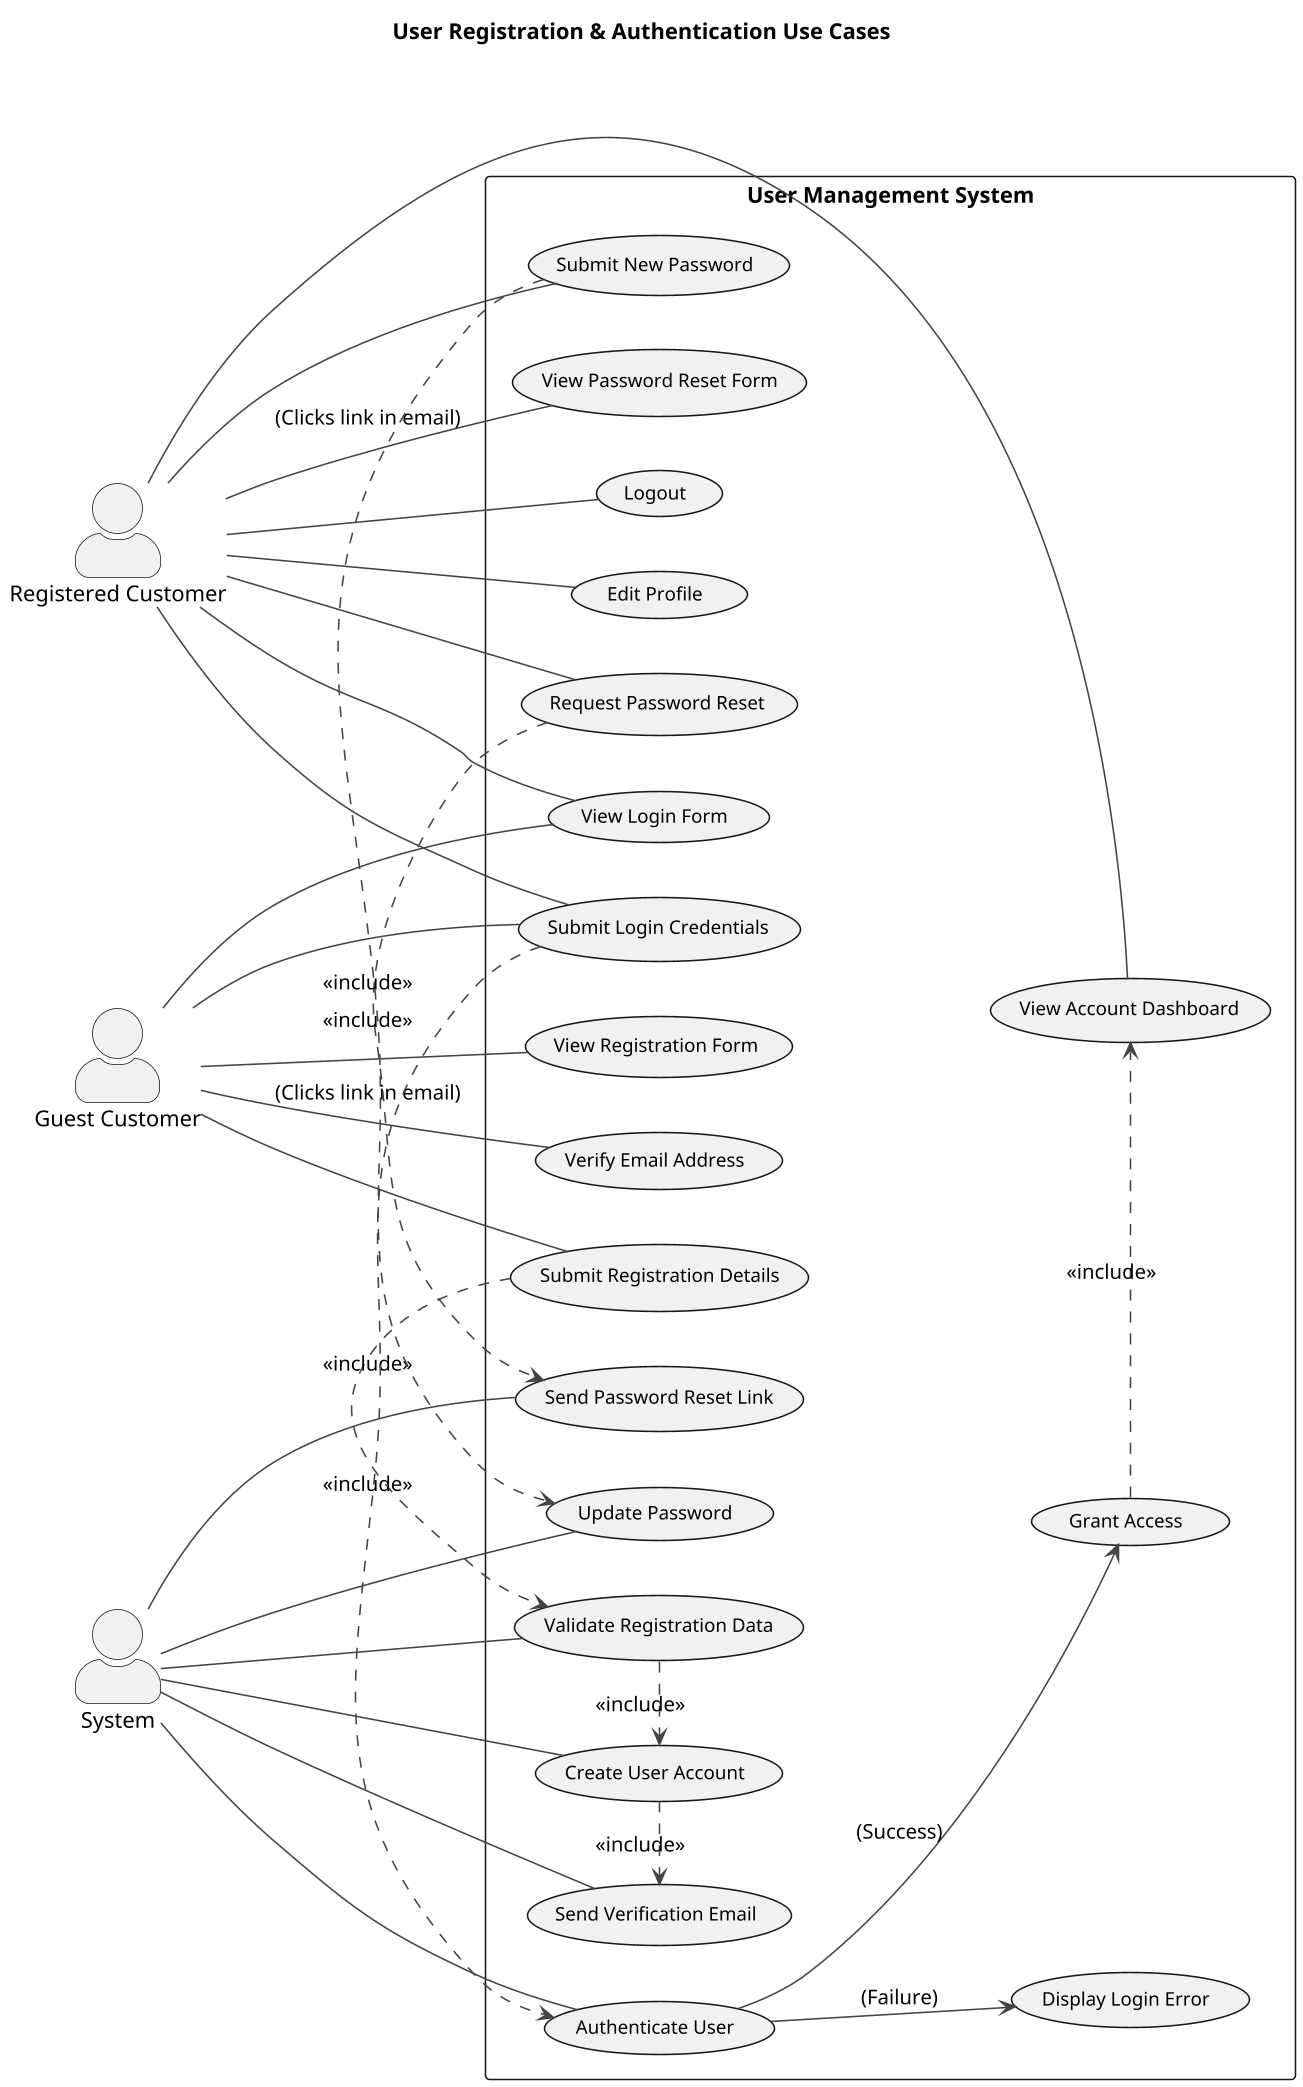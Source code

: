 @startuml user-registration-authentication-use-case
' Fix for clipping issues with comprehensive diagrams
skinparam Rankdir top-to-bottom
skinparam dpi 150
skinparam pageMargin 10
skinparam pageExternalColor white
scale max 2000 width

' Basic styling
skinparam ActorStyle awesome
skinparam ArrowColor #444444
skinparam shadowing false
skinparam defaultTextAlignment center
skinparam Handwritten false
skinparam UsecaseBorderThickness 1
skinparam UsecaseFontSize 12
skinparam ActorFontSize 14

title User Registration & Authentication Use Cases

left to right direction

actor "Guest Customer" as Guest
actor "Registered Customer" as RegUser
actor "System"

rectangle "User Management System" {
  usecase "View Registration Form" as UC_ViewRegForm
  usecase "Submit Registration Details" as UC_SubmitReg
  usecase "Validate Registration Data" as UC_ValidateReg
  usecase "Create User Account" as UC_CreateAccount
  usecase "Send Verification Email" as UC_SendVerifyEmail
  usecase "Verify Email Address" as UC_VerifyEmail

  usecase "View Login Form" as UC_ViewLoginForm
  usecase "Submit Login Credentials" as UC_SubmitLogin
  usecase "Authenticate User" as UC_Authenticate
  usecase "Grant Access" as UC_GrantAccess
  usecase "Display Login Error" as UC_LoginError

  usecase "Request Password Reset" as UC_ReqPassReset
  usecase "Send Password Reset Link" as UC_SendResetLink
  usecase "View Password Reset Form" as UC_ViewResetForm
  usecase "Submit New Password" as UC_SubmitNewPass
  usecase "Update Password" as UC_UpdatePass
  
  usecase "Logout" as UC_Logout
  usecase "View Account Dashboard" as UC_ViewDashboard
  usecase "Edit Profile" as UC_EditProfile

  ' Guest Use Cases
  Guest -- UC_ViewRegForm
  Guest -- UC_SubmitReg
  UC_SubmitReg .> UC_ValidateReg : <<include>>
  UC_ValidateReg .> UC_CreateAccount : <<include>>
  UC_CreateAccount .> UC_SendVerifyEmail : <<include>>
  Guest -- UC_VerifyEmail : (Clicks link in email)
  Guest -- UC_ViewLoginForm
  Guest -- UC_SubmitLogin

  ' Registered User Use Cases
  RegUser -- UC_ViewLoginForm
  RegUser -- UC_SubmitLogin
  UC_SubmitLogin .> UC_Authenticate : <<include>>
  UC_Authenticate --> UC_GrantAccess : (Success)
  UC_Authenticate --> UC_LoginError : (Failure)
  UC_GrantAccess .> UC_ViewDashboard : <<include>>
  
  RegUser -- UC_ReqPassReset
  UC_ReqPassReset .> UC_SendResetLink : <<include>>
  RegUser -- UC_ViewResetForm : (Clicks link in email)
  RegUser -- UC_SubmitNewPass
  UC_SubmitNewPass .> UC_UpdatePass : <<include>>
  
  RegUser -- UC_Logout
  RegUser -- UC_ViewDashboard
  RegUser -- UC_EditProfile
  
  ' System Interactions
  System -- UC_ValidateReg
  System -- UC_CreateAccount
  System -- UC_SendVerifyEmail
  System -- UC_Authenticate
  System -- UC_SendResetLink
  System -- UC_UpdatePass
}

@enduml
